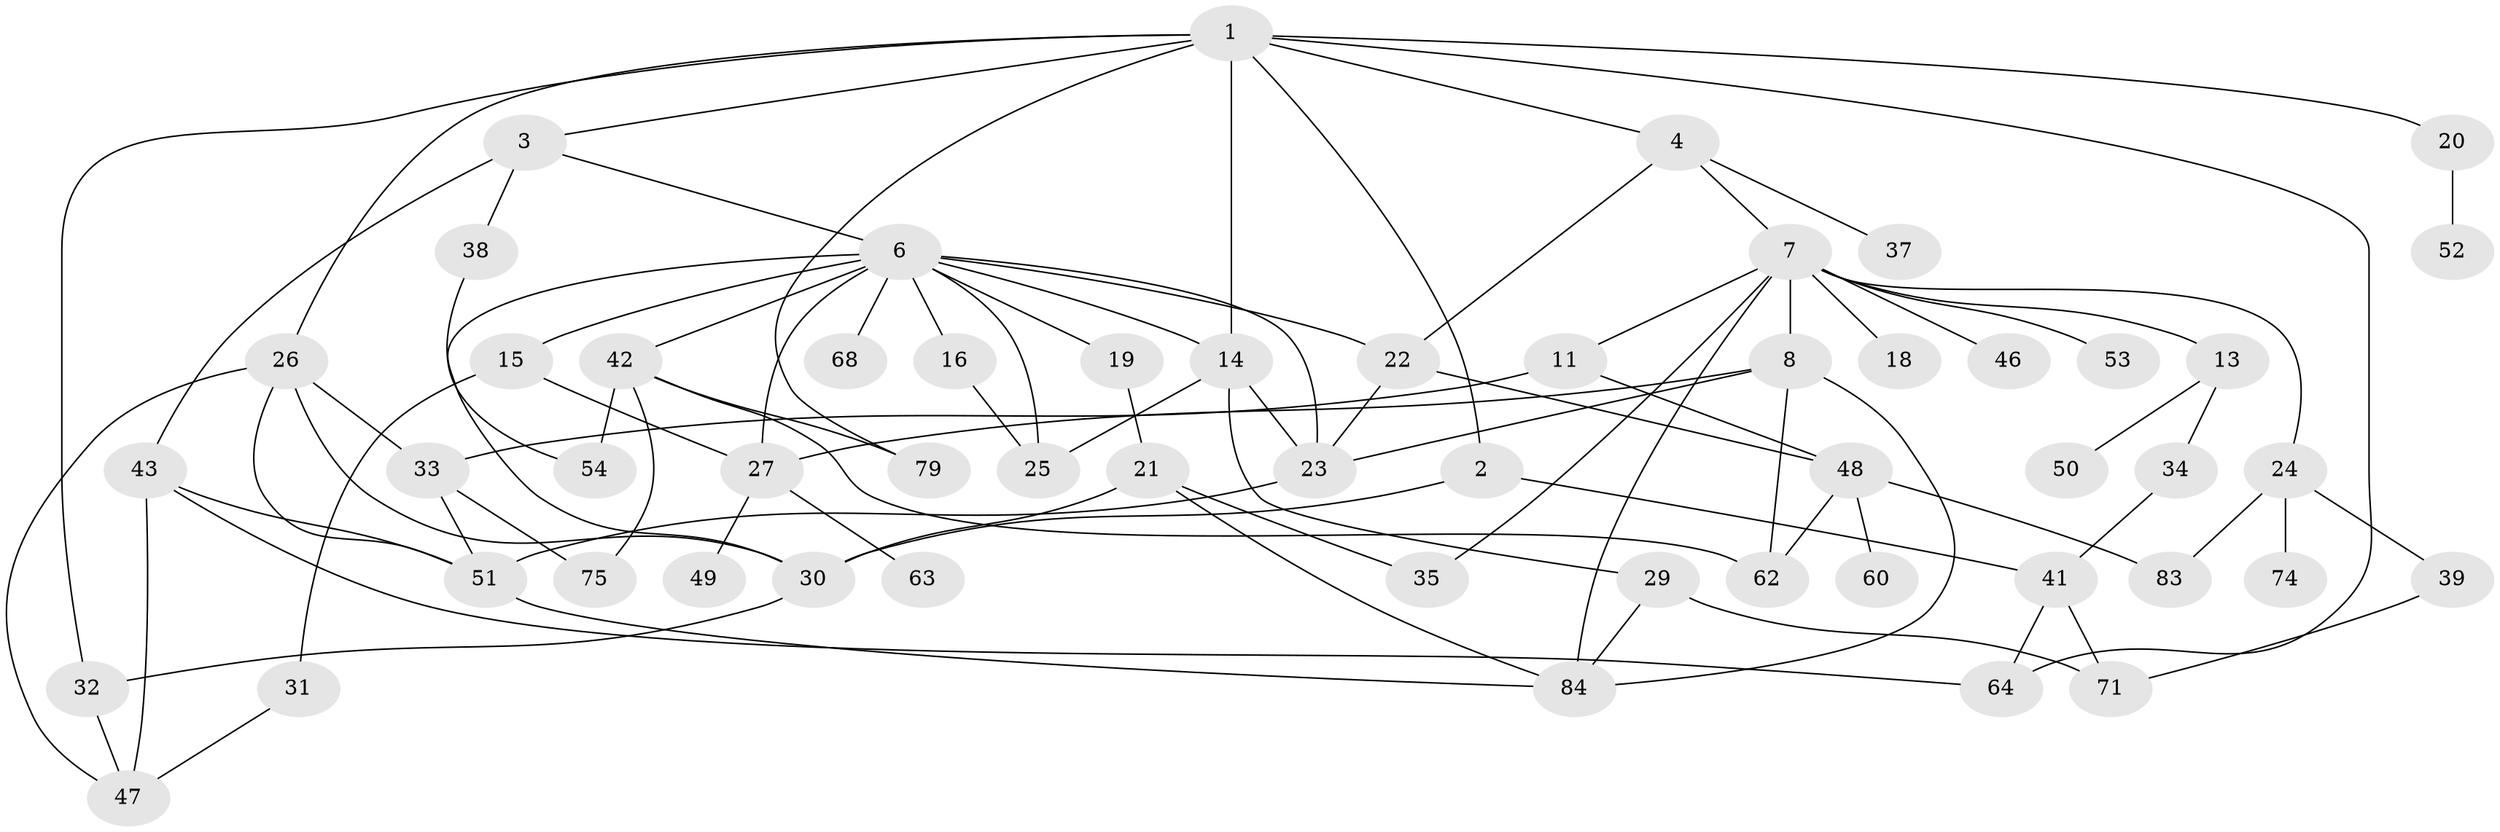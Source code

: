 // Generated by graph-tools (version 1.1) at 2025/51/02/27/25 19:51:36]
// undirected, 55 vertices, 91 edges
graph export_dot {
graph [start="1"]
  node [color=gray90,style=filled];
  1 [super="+10"];
  2 [super="+5"];
  3 [super="+36"];
  4 [super="+12"];
  6 [super="+9"];
  7 [super="+17"];
  8 [super="+70"];
  11 [super="+76"];
  13 [super="+67"];
  14 [super="+61"];
  15 [super="+82"];
  16;
  18 [super="+69"];
  19;
  20;
  21 [super="+86"];
  22 [super="+73"];
  23 [super="+44"];
  24 [super="+80"];
  25 [super="+55"];
  26 [super="+45"];
  27 [super="+28"];
  29;
  30;
  31 [super="+85"];
  32 [super="+59"];
  33 [super="+40"];
  34;
  35;
  37;
  38;
  39;
  41 [super="+65"];
  42 [super="+58"];
  43 [super="+77"];
  46 [super="+56"];
  47 [super="+81"];
  48 [super="+66"];
  49;
  50;
  51 [super="+57"];
  52;
  53;
  54 [super="+72"];
  60;
  62;
  63;
  64;
  68;
  71 [super="+78"];
  74;
  75;
  79;
  83;
  84;
  1 -- 2;
  1 -- 3;
  1 -- 4;
  1 -- 20;
  1 -- 64;
  1 -- 79;
  1 -- 26;
  1 -- 14;
  1 -- 32;
  2 -- 30;
  2 -- 41;
  3 -- 6;
  3 -- 38;
  3 -- 43;
  4 -- 7;
  4 -- 22;
  4 -- 37;
  6 -- 16;
  6 -- 19;
  6 -- 25;
  6 -- 68;
  6 -- 42;
  6 -- 15;
  6 -- 22;
  6 -- 27;
  6 -- 30;
  6 -- 14;
  6 -- 23;
  7 -- 8;
  7 -- 11;
  7 -- 13;
  7 -- 18;
  7 -- 46;
  7 -- 53;
  7 -- 84;
  7 -- 24;
  7 -- 35;
  8 -- 23;
  8 -- 27;
  8 -- 84;
  8 -- 62;
  11 -- 33;
  11 -- 48;
  13 -- 34;
  13 -- 50;
  14 -- 29;
  14 -- 25;
  14 -- 23;
  15 -- 31;
  15 -- 27;
  16 -- 25;
  19 -- 21;
  20 -- 52;
  21 -- 35;
  21 -- 84;
  21 -- 30;
  22 -- 48;
  22 -- 23;
  23 -- 51;
  24 -- 39;
  24 -- 74;
  24 -- 83;
  26 -- 51;
  26 -- 47;
  26 -- 30;
  26 -- 33;
  27 -- 49;
  27 -- 63;
  29 -- 71;
  29 -- 84;
  30 -- 32;
  31 -- 47;
  32 -- 47;
  33 -- 51;
  33 -- 75;
  34 -- 41;
  38 -- 54;
  39 -- 71;
  41 -- 64;
  41 -- 71;
  42 -- 79;
  42 -- 54;
  42 -- 75;
  42 -- 62;
  43 -- 47;
  43 -- 64;
  43 -- 51;
  48 -- 60;
  48 -- 62;
  48 -- 83;
  51 -- 84;
}
